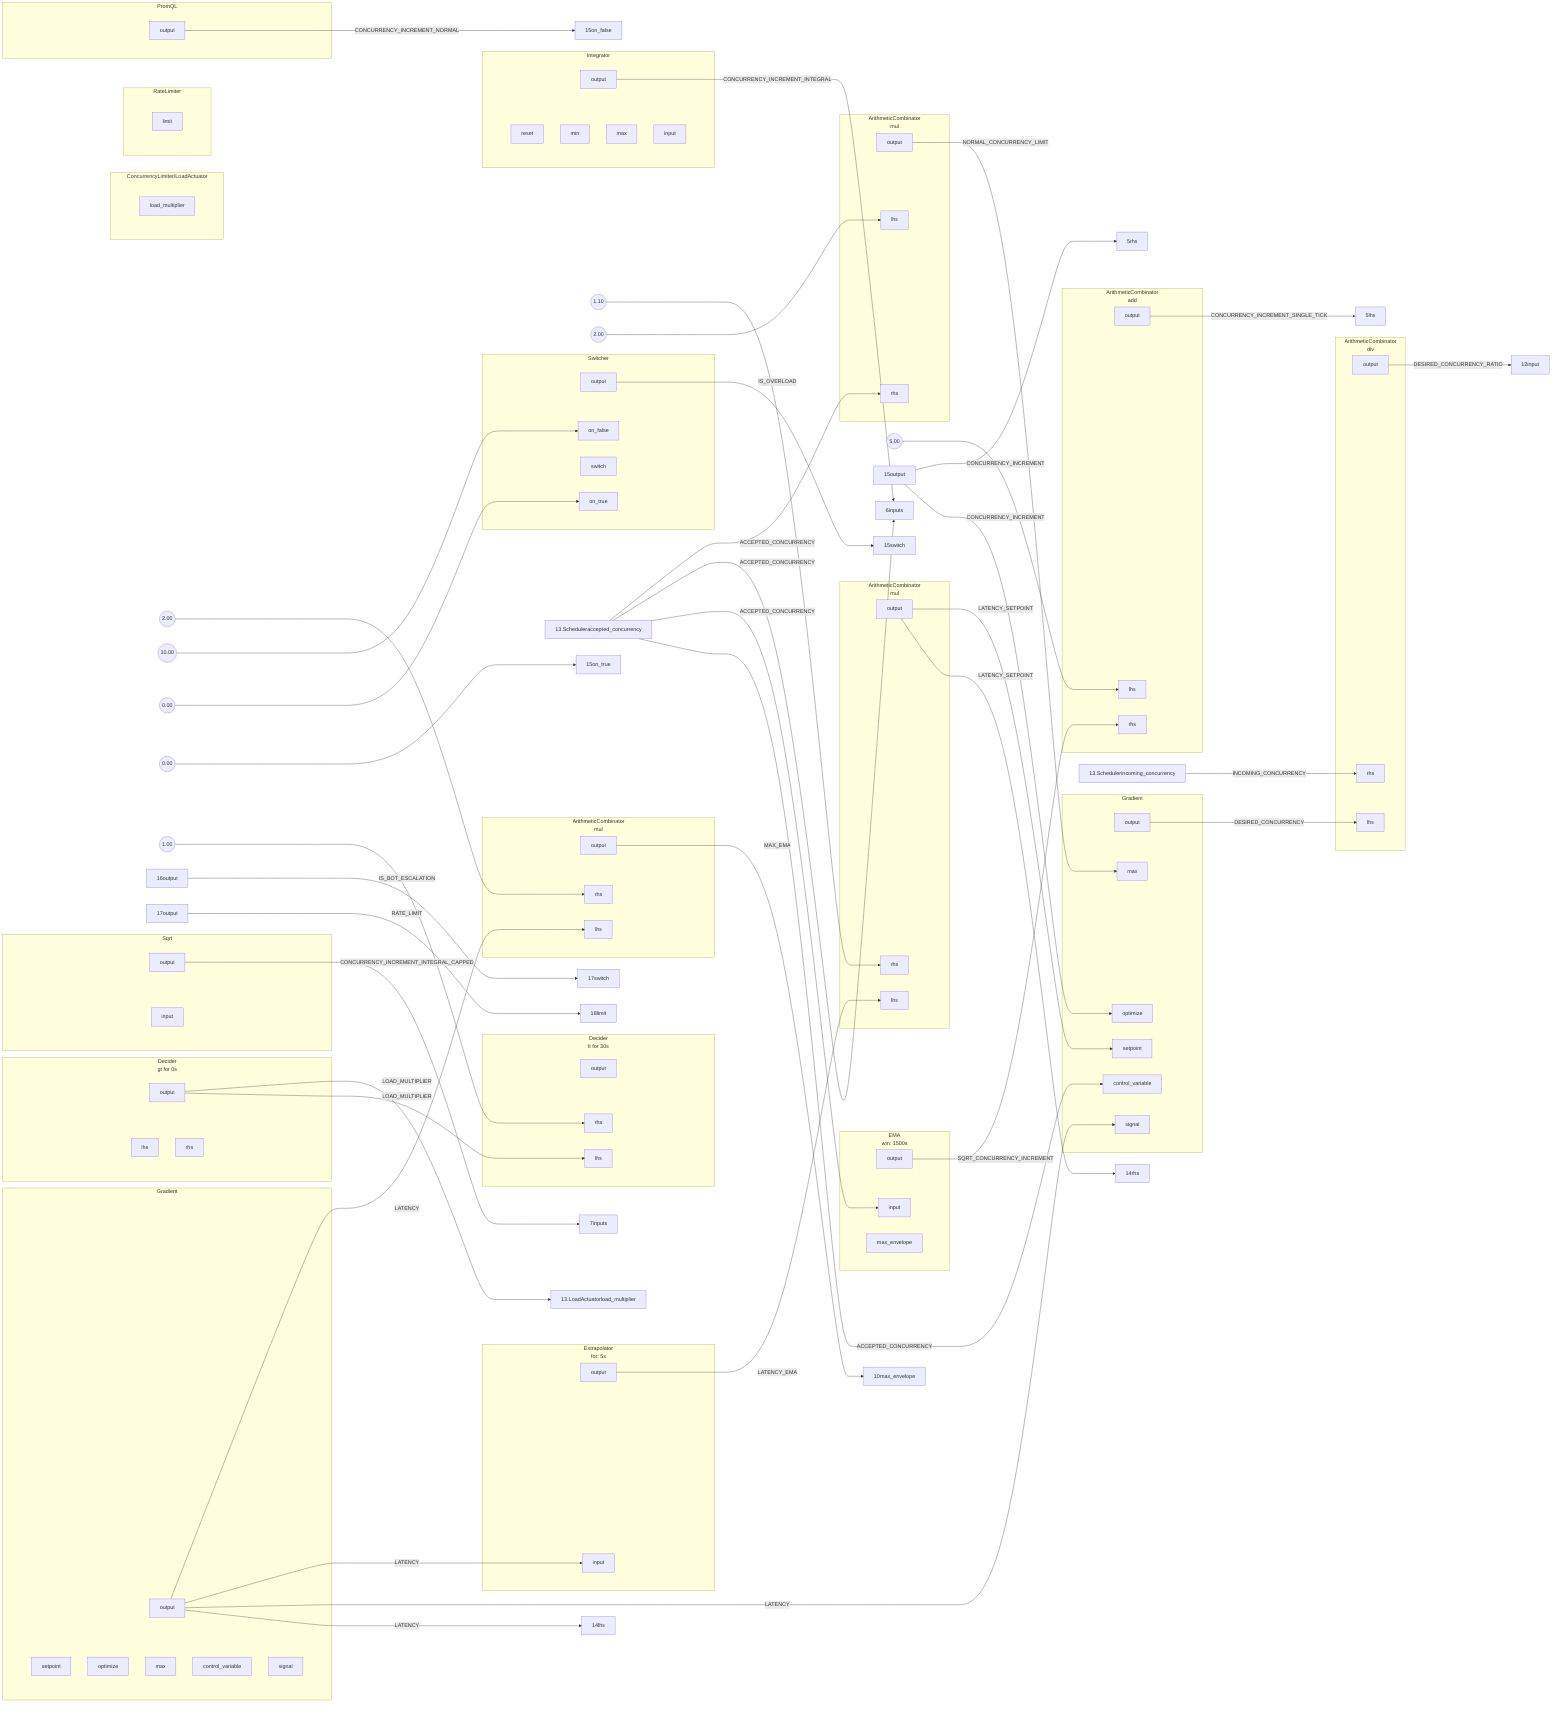flowchart LR
subgraph 0[<center>ArithmeticCombinator<br/>mul</center>]
subgraph 0_inports[ ]
style 0_inports fill:none,stroke:none
0lhs[lhs]
0rhs[rhs]
end
subgraph 0_outports[ ]
style 0_outports fill:none,stroke:none
0output[output]
end
end
FakeConstant0((2.00))
FakeConstant0 --> 0rhs
subgraph 1[<center>ArithmeticCombinator<br/>mul</center>]
subgraph 1_inports[ ]
style 1_inports fill:none,stroke:none
1lhs[lhs]
1rhs[rhs]
end
subgraph 1_outports[ ]
style 1_outports fill:none,stroke:none
1output[output]
end
end
FakeConstant1((1.10))
FakeConstant1 --> 1rhs
subgraph 2[<center>ArithmeticCombinator<br/>div</center>]
subgraph 2_inports[ ]
style 2_inports fill:none,stroke:none
2rhs[rhs]
2lhs[lhs]
end
subgraph 2_outports[ ]
style 2_outports fill:none,stroke:none
2output[output]
end
end
subgraph 3[<center>ArithmeticCombinator<br/>mul</center>]
subgraph 3_inports[ ]
style 3_inports fill:none,stroke:none
3lhs[lhs]
3rhs[rhs]
end
subgraph 3_outports[ ]
style 3_outports fill:none,stroke:none
3output[output]
end
end
FakeConstant2((2.00))
FakeConstant2 --> 3lhs
subgraph 4[<center>ArithmeticCombinator<br/>add</center>]
subgraph 4_inports[ ]
style 4_inports fill:none,stroke:none
4lhs[lhs]
4rhs[rhs]
end
subgraph 4_outports[ ]
style 4_outports fill:none,stroke:none
4output[output]
end
end
FakeConstant3((5.00))
FakeConstant3 --> 4lhs
subgraph 5[Integrator]
subgraph 5_inports[ ]
style 5_inports fill:none,stroke:none
5reset[reset]
5min[min]
5max[max]
5input[input]
end
subgraph 5_outports[ ]
style 5_outports fill:none,stroke:none
5output[output]
end
end
subgraph 6[Sqrt]
subgraph 6_inports[ ]
style 6_inports fill:none,stroke:none
6input[input]
end
subgraph 6_outports[ ]
style 6_outports fill:none,stroke:none
6output[output]
end
end
subgraph 7[PromQL]
subgraph 7_outports[ ]
style 7_outports fill:none,stroke:none
7output[output]
end
end
subgraph 8[<center>EMA<br/>win: 1500s</center>]
subgraph 8_inports[ ]
style 8_inports fill:none,stroke:none
8input[input]
8max_envelope[max_envelope]
end
subgraph 8_outports[ ]
style 8_outports fill:none,stroke:none
8output[output]
end
end
subgraph 9[Gradient]
subgraph 9_inports[ ]
style 9_inports fill:none,stroke:none
9setpoint[setpoint]
9optimize[optimize]
9max[max]
9control_variable[control_variable]
9signal[signal]
end
subgraph 9_outports[ ]
style 9_outports fill:none,stroke:none
9output[output]
end
end
subgraph 10[<center>Extrapolator<br/>for: 5s</center>]
subgraph 10_inports[ ]
style 10_inports fill:none,stroke:none
10input[input]
end
subgraph 10_outports[ ]
style 10_outports fill:none,stroke:none
10output[output]
end
end
subgraph 11[Gradient]
subgraph 11_inports[ ]
style 11_inports fill:none,stroke:none
11setpoint[setpoint]
11optimize[optimize]
11max[max]
11control_variable[control_variable]
11signal[signal]
end
subgraph 11_outports[ ]
style 11_outports fill:none,stroke:none
11output[output]
end
end
subgraph 11.LoadActuator[ConcurrencyLimiter/LoadActuator]
subgraph 11.LoadActuator_inports[ ]
style 11.LoadActuator_inports fill:none,stroke:none
11.LoadActuatorload_multiplier[load_multiplier]
end
end
subgraph 15[RateLimiter]
subgraph 15_inports[ ]
style 15_inports fill:none,stroke:none
15limit[limit]
end
end
subgraph 14[Switcher]
subgraph 14_inports[ ]
style 14_inports fill:none,stroke:none
14on_false[on_false]
14switch[switch]
14on_true[on_true]
end
subgraph 14_outports[ ]
style 14_outports fill:none,stroke:none
14output[output]
end
end
FakeConstant4((10.00))
FakeConstant4 --> 14on_false
FakeConstant5((0.00))
FakeConstant5 --> 14on_true
subgraph 12[<center>Decider<br/>gt for 0s</center>]
subgraph 12_inports[ ]
style 12_inports fill:none,stroke:none
12lhs[lhs]
12rhs[rhs]
end
subgraph 12_outports[ ]
style 12_outports fill:none,stroke:none
12output[output]
end
end
FakeConstant7((0.00))
FakeConstant7 --> 15on_true
subgraph 16[<center>Decider<br/>lt for 30s</center>]
subgraph 16_inports[ ]
style 16_inports fill:none,stroke:none
16rhs[rhs]
16lhs[lhs]
end
subgraph 13_outports[ ]
style 13_outports fill:none,stroke:none
13output[output]
end
end
FakeConstant8((1.00))
FakeConstant8 --> 16rhs
7output --> |CONCURRENCY_INCREMENT_NORMAL| 15on_false
9output --> |LATENCY| 0lhs
9output --> |LATENCY| 10input
9output --> |LATENCY| 11signal
9output --> |LATENCY| 14lhs
11output --> |DESIRED_CONCURRENCY| 2lhs
13.Scheduleraccepted_concurrency --> |ACCEPTED_CONCURRENCY| 3rhs
13.Scheduleraccepted_concurrency --> |ACCEPTED_CONCURRENCY| 6inputs
13.Scheduleraccepted_concurrency --> |ACCEPTED_CONCURRENCY| 8input
13.Scheduleraccepted_concurrency --> |ACCEPTED_CONCURRENCY| 11control_variable
13.Schedulerincoming_concurrency --> |INCOMING_CONCURRENCY| 2rhs
2output --> |DESIRED_CONCURRENCY_RATIO| 12input
3output --> |NORMAL_CONCURRENCY_LIMIT| 11max
0output --> |MAX_EMA| 10max_envelope
1output --> |LATENCY_SETPOINT| 11setpoint
1output --> |LATENCY_SETPOINT| 14rhs
6output --> |CONCURRENCY_INCREMENT_INTEGRAL_CAPPED| 7inputs
10output --> |LATENCY_EMA| 1lhs
16output --> |IS_BOT_ESCALATION| 17switch
17output --> |RATE_LIMIT| 18limit
4output --> |CONCURRENCY_INCREMENT_SINGLE_TICK| 5lhs
5output --> |CONCURRENCY_INCREMENT_INTEGRAL| 6inputs
8output --> |SQRT_CONCURRENCY_INCREMENT| 4rhs
12output --> |LOAD_MULTIPLIER| 13.LoadActuatorload_multiplier
12output --> |LOAD_MULTIPLIER| 16lhs
14output --> |IS_OVERLOAD| 15switch
15output --> |CONCURRENCY_INCREMENT| 5rhs
15output --> |CONCURRENCY_INCREMENT| 11optimize